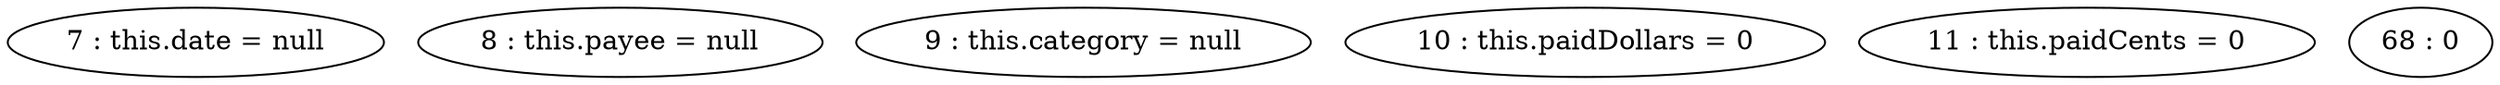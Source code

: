 digraph G {
"7 : this.date = null"
"8 : this.payee = null"
"9 : this.category = null"
"10 : this.paidDollars = 0"
"11 : this.paidCents = 0"
"68 : 0"
}